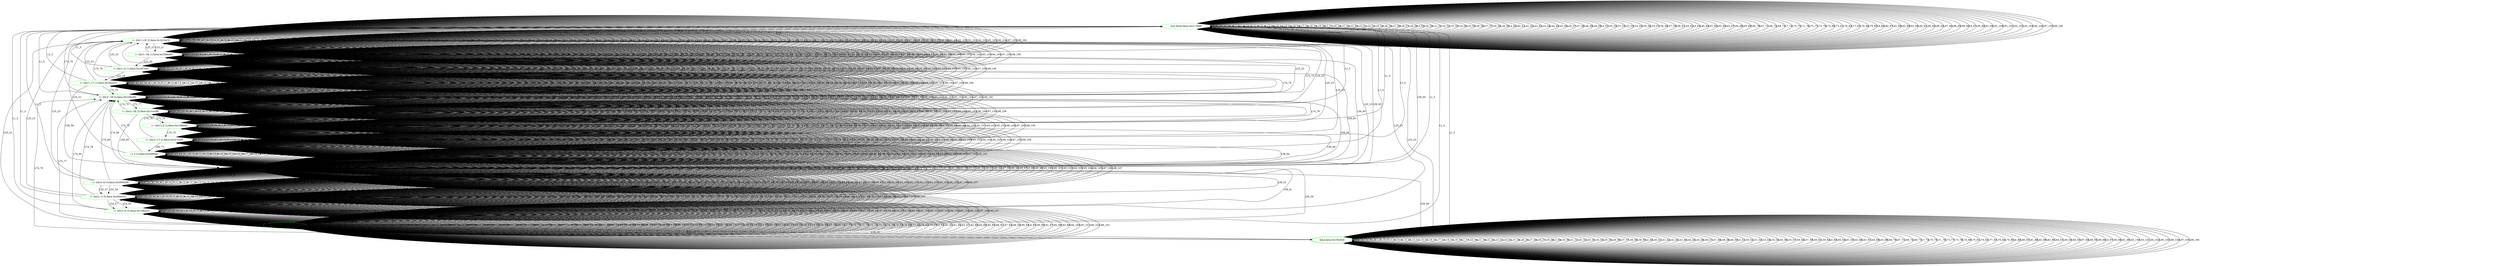 digraph G {
0[label="(not false),false,0x211fb90", color=green,shape=octagon];
1[label="(= |thr1::19| 0),false,0x1b10a70", color=green,shape=octagon];
2[label="(= |thr1::18| 1),false,0x2596dd0", color=green,shape=octagon];
3[label="(= |thr1::2| 1),false,0x24f7e00", color=green,shape=octagon];
4[label="(= |thr1::17| 1),false,0x20f2a10", color=green,shape=octagon];
5[label="(= |thr2::7| 0),false,0x1e09b70", color=green,shape=octagon];
6[label="(= |thr2::6| 0),false,0x2696280", color=green,shape=octagon];
7[label="(= |thr2::1| 0),false,0x26963c0", color=green,shape=octagon];
8[label="(= |thr2::5| 0),false,0x149cb10", color=green,shape=octagon];
9[label="(= y 0),false,0x2083720", color=green,shape=octagon];
10[label="false,false,0x1f5a5b0", color=green,shape=doubleoctagon];
11[label="(= |thr2::19| 0),false,0x229cc80", color=green,shape=octagon];
12[label="(= |thr2::18| 2),false,0x1cce3f0", color=green,shape=octagon];
13[label="(= |thr2::2| 2),false,0x1c98bb0", color=green,shape=octagon];
14[label="(= |thr2::17| 2),false,0x247c2e0", color=green,shape=octagon];
15[label="(= x 2),false,0x209f0e0", color=green,shape=octagon];
0->0 [label="0_0"];
0->0 [label="1_1"];
0->0 [label="2_2"];
0->0 [label="3_3"];
0->0 [label="4_4"];
0->0 [label="L1_5"];
0->0 [label="L1_6"];
0->0 [label="L10_7"];
0->0 [label="L11_8"];
0->0 [label="L12_9"];
0->0 [label="L13_10"];
0->0 [label="L14_11"];
0->0 [label="L15_12"];
0->0 [label="L16_13"];
0->0 [label="L17_14"];
0->0 [label="L18_15"];
0->0 [label="L19_16"];
0->0 [label="L2_17"];
0->0 [label="L20_18"];
0->0 [label="L21_19"];
0->0 [label="L22_20"];
0->0 [label="L23_21"];
0->0 [label="L24_22"];
0->1 [label="L25_23"];
0->0 [label="L25_24"];
0->0 [label="L26_25"];
0->0 [label="L27_26"];
0->0 [label="L28_27"];
0->0 [label="L29_28"];
0->0 [label="L3_29"];
0->0 [label="L30_30"];
0->0 [label="L31_31"];
0->0 [label="L32_32"];
0->0 [label="L33_33"];
0->0 [label="L34_34"];
0->0 [label="L35_35"];
0->0 [label="L36_36"];
0->0 [label="L37_37"];
0->0 [label="L38_38"];
0->0 [label="L39_39"];
0->0 [label="L4_40"];
0->0 [label="L40_41"];
0->0 [label="L41_42"];
0->0 [label="L42_43"];
0->0 [label="L43_44"];
0->0 [label="L44_45"];
0->0 [label="L45_46"];
0->0 [label="L46_47"];
0->0 [label="L47_48"];
0->0 [label="L48_49"];
0->0 [label="L49_50"];
0->0 [label="L5_51"];
0->0 [label="L50_52"];
0->0 [label="L51_53"];
0->0 [label="L52_54"];
0->0 [label="L53_55"];
0->0 [label="L54_56"];
0->0 [label="L55_57"];
0->0 [label="L56_58"];
0->0 [label="L57_59"];
0->5 [label="L58_60"];
0->0 [label="L58_61"];
0->0 [label="L59_62"];
0->0 [label="L6_63"];
0->0 [label="L60_64"];
0->0 [label="L61_65"];
0->0 [label="L62_66"];
0->0 [label="L63_67"];
0->0 [label="L64_68"];
0->0 [label="L65_69"];
0->0 [label="L66_70"];
0->0 [label="L67_71"];
0->0 [label="L68_72"];
0->0 [label="L69_73"];
0->0 [label="L7_74"];
0->0 [label="L70_75"];
0->0 [label="L71_76"];
0->0 [label="L72_77"];
0->0 [label="L73_78"];
0->11 [label="L74_79"];
0->0 [label="L74_80"];
0->0 [label="L75_81"];
0->0 [label="L76_82"];
0->0 [label="L77_83"];
0->0 [label="L78_84"];
0->0 [label="L79_85"];
0->0 [label="L8_86"];
0->0 [label="L80_87"];
0->0 [label="L81_88"];
0->0 [label="L82_89"];
0->0 [label="L83_90"];
0->0 [label="L84_91"];
0->0 [label="L85_92"];
0->0 [label="L86_93"];
0->0 [label="L87_94"];
0->0 [label="L88_95"];
0->0 [label="L89_96"];
0->0 [label="L9_97"];
0->0 [label="L90_98"];
0->0 [label="L91_99"];
0->0 [label="L92_100"];
0->0 [label="L93_101"];
0->0 [label="L94_102"];
0->0 [label="L95_103"];
0->0 [label="L96_104"];
0->0 [label="L97_105"];
0->0 [label="L98_106"];
1->1 [label="0_0"];
1->1 [label="1_1"];
1->1 [label="2_2"];
1->1 [label="3_3"];
1->1 [label="4_4"];
1->0 [label="L1_5"];
1->1 [label="L1_6"];
1->1 [label="L10_7"];
1->1 [label="L11_8"];
1->1 [label="L12_9"];
1->1 [label="L13_10"];
1->1 [label="L14_11"];
1->1 [label="L15_12"];
1->1 [label="L16_13"];
1->1 [label="L17_14"];
1->1 [label="L18_15"];
1->1 [label="L19_16"];
1->1 [label="L2_17"];
1->1 [label="L20_18"];
1->1 [label="L21_19"];
1->1 [label="L22_20"];
1->2 [label="L23_21"];
1->1 [label="L24_22"];
1->1 [label="L25_23"];
1->1 [label="L25_24"];
1->1 [label="L26_25"];
1->1 [label="L27_26"];
1->1 [label="L28_27"];
1->1 [label="L29_28"];
1->1 [label="L3_29"];
1->1 [label="L30_30"];
1->1 [label="L31_31"];
1->1 [label="L32_32"];
1->1 [label="L33_33"];
1->1 [label="L34_34"];
1->1 [label="L35_35"];
1->1 [label="L36_36"];
1->1 [label="L37_37"];
1->1 [label="L38_38"];
1->1 [label="L39_39"];
1->1 [label="L4_40"];
1->1 [label="L40_41"];
1->1 [label="L41_42"];
1->1 [label="L42_43"];
1->1 [label="L43_44"];
1->1 [label="L44_45"];
1->1 [label="L45_46"];
1->1 [label="L46_47"];
1->1 [label="L47_48"];
1->1 [label="L48_49"];
1->1 [label="L49_50"];
1->1 [label="L5_51"];
1->1 [label="L50_52"];
1->1 [label="L51_53"];
1->1 [label="L52_54"];
1->1 [label="L53_55"];
1->1 [label="L54_56"];
1->1 [label="L55_57"];
1->1 [label="L56_58"];
1->1 [label="L57_59"];
1->5 [label="L58_60"];
1->1 [label="L58_61"];
1->1 [label="L59_62"];
1->1 [label="L6_63"];
1->1 [label="L60_64"];
1->1 [label="L61_65"];
1->1 [label="L62_66"];
1->1 [label="L63_67"];
1->1 [label="L64_68"];
1->1 [label="L65_69"];
1->1 [label="L66_70"];
1->1 [label="L67_71"];
1->1 [label="L68_72"];
1->1 [label="L69_73"];
1->1 [label="L7_74"];
1->1 [label="L70_75"];
1->1 [label="L71_76"];
1->1 [label="L72_77"];
1->1 [label="L73_78"];
1->11 [label="L74_79"];
1->1 [label="L74_80"];
1->1 [label="L75_81"];
1->1 [label="L76_82"];
1->1 [label="L77_83"];
1->1 [label="L78_84"];
1->1 [label="L79_85"];
1->1 [label="L8_86"];
1->1 [label="L80_87"];
1->1 [label="L81_88"];
1->1 [label="L82_89"];
1->1 [label="L83_90"];
1->1 [label="L84_91"];
1->1 [label="L85_92"];
1->1 [label="L86_93"];
1->1 [label="L87_94"];
1->1 [label="L88_95"];
1->1 [label="L89_96"];
1->1 [label="L9_97"];
1->1 [label="L90_98"];
1->1 [label="L91_99"];
1->1 [label="L92_100"];
1->1 [label="L93_101"];
1->1 [label="L94_102"];
1->1 [label="L95_103"];
1->1 [label="L96_104"];
1->1 [label="L97_105"];
1->1 [label="L98_106"];
2->2 [label="0_0"];
2->2 [label="1_1"];
2->2 [label="2_2"];
2->2 [label="3_3"];
2->2 [label="4_4"];
2->0 [label="L1_5"];
2->2 [label="L1_6"];
2->2 [label="L10_7"];
2->2 [label="L11_8"];
2->2 [label="L12_9"];
2->2 [label="L13_10"];
2->2 [label="L14_11"];
2->2 [label="L15_12"];
2->2 [label="L16_13"];
2->2 [label="L17_14"];
2->2 [label="L18_15"];
2->2 [label="L19_16"];
2->2 [label="L2_17"];
2->2 [label="L20_18"];
2->2 [label="L21_19"];
2->3 [label="L22_20"];
2->2 [label="L23_21"];
2->2 [label="L24_22"];
2->1 [label="L25_23"];
2->2 [label="L25_24"];
2->2 [label="L26_25"];
2->2 [label="L27_26"];
2->2 [label="L28_27"];
2->2 [label="L29_28"];
2->2 [label="L3_29"];
2->2 [label="L30_30"];
2->2 [label="L31_31"];
2->2 [label="L32_32"];
2->2 [label="L33_33"];
2->2 [label="L34_34"];
2->2 [label="L35_35"];
2->2 [label="L36_36"];
2->2 [label="L37_37"];
2->2 [label="L38_38"];
2->2 [label="L39_39"];
2->2 [label="L4_40"];
2->2 [label="L40_41"];
2->2 [label="L41_42"];
2->2 [label="L42_43"];
2->2 [label="L43_44"];
2->2 [label="L44_45"];
2->2 [label="L45_46"];
2->2 [label="L46_47"];
2->2 [label="L47_48"];
2->2 [label="L48_49"];
2->2 [label="L49_50"];
2->2 [label="L5_51"];
2->2 [label="L50_52"];
2->2 [label="L51_53"];
2->2 [label="L52_54"];
2->2 [label="L53_55"];
2->2 [label="L54_56"];
2->2 [label="L55_57"];
2->2 [label="L56_58"];
2->2 [label="L57_59"];
2->5 [label="L58_60"];
2->2 [label="L58_61"];
2->2 [label="L59_62"];
2->2 [label="L6_63"];
2->2 [label="L60_64"];
2->2 [label="L61_65"];
2->2 [label="L62_66"];
2->2 [label="L63_67"];
2->2 [label="L64_68"];
2->2 [label="L65_69"];
2->2 [label="L66_70"];
2->2 [label="L67_71"];
2->2 [label="L68_72"];
2->2 [label="L69_73"];
2->2 [label="L7_74"];
2->2 [label="L70_75"];
2->2 [label="L71_76"];
2->2 [label="L72_77"];
2->2 [label="L73_78"];
2->11 [label="L74_79"];
2->2 [label="L74_80"];
2->2 [label="L75_81"];
2->2 [label="L76_82"];
2->2 [label="L77_83"];
2->2 [label="L78_84"];
2->2 [label="L79_85"];
2->2 [label="L8_86"];
2->2 [label="L80_87"];
2->2 [label="L81_88"];
2->2 [label="L82_89"];
2->2 [label="L83_90"];
2->2 [label="L84_91"];
2->2 [label="L85_92"];
2->2 [label="L86_93"];
2->2 [label="L87_94"];
2->2 [label="L88_95"];
2->2 [label="L89_96"];
2->2 [label="L9_97"];
2->2 [label="L90_98"];
2->2 [label="L91_99"];
2->2 [label="L92_100"];
2->2 [label="L93_101"];
2->2 [label="L94_102"];
2->2 [label="L95_103"];
2->2 [label="L96_104"];
2->2 [label="L97_105"];
2->2 [label="L98_106"];
3->3 [label="0_0"];
3->3 [label="1_1"];
3->3 [label="2_2"];
3->3 [label="3_3"];
3->3 [label="4_4"];
3->0 [label="L1_5"];
3->3 [label="L1_6"];
3->3 [label="L10_7"];
3->3 [label="L11_8"];
3->3 [label="L12_9"];
3->3 [label="L13_10"];
3->3 [label="L14_11"];
3->3 [label="L15_12"];
3->3 [label="L16_13"];
3->3 [label="L17_14"];
3->3 [label="L18_15"];
3->3 [label="L19_16"];
3->3 [label="L2_17"];
3->3 [label="L20_18"];
3->4 [label="L21_19"];
3->3 [label="L22_20"];
3->3 [label="L23_21"];
3->3 [label="L24_22"];
3->1 [label="L25_23"];
3->3 [label="L25_24"];
3->3 [label="L26_25"];
3->3 [label="L27_26"];
3->3 [label="L28_27"];
3->3 [label="L29_28"];
3->3 [label="L3_29"];
3->3 [label="L30_30"];
3->3 [label="L31_31"];
3->3 [label="L32_32"];
3->3 [label="L33_33"];
3->3 [label="L34_34"];
3->3 [label="L35_35"];
3->3 [label="L36_36"];
3->3 [label="L37_37"];
3->3 [label="L38_38"];
3->3 [label="L39_39"];
3->3 [label="L4_40"];
3->3 [label="L40_41"];
3->3 [label="L41_42"];
3->3 [label="L42_43"];
3->3 [label="L43_44"];
3->3 [label="L44_45"];
3->3 [label="L45_46"];
3->3 [label="L46_47"];
3->3 [label="L47_48"];
3->3 [label="L48_49"];
3->3 [label="L49_50"];
3->3 [label="L5_51"];
3->3 [label="L50_52"];
3->3 [label="L51_53"];
3->3 [label="L52_54"];
3->3 [label="L53_55"];
3->3 [label="L54_56"];
3->3 [label="L55_57"];
3->3 [label="L56_58"];
3->3 [label="L57_59"];
3->5 [label="L58_60"];
3->3 [label="L58_61"];
3->3 [label="L59_62"];
3->3 [label="L6_63"];
3->3 [label="L60_64"];
3->3 [label="L61_65"];
3->3 [label="L62_66"];
3->3 [label="L63_67"];
3->3 [label="L64_68"];
3->3 [label="L65_69"];
3->3 [label="L66_70"];
3->3 [label="L67_71"];
3->3 [label="L68_72"];
3->3 [label="L69_73"];
3->3 [label="L7_74"];
3->3 [label="L70_75"];
3->3 [label="L71_76"];
3->3 [label="L72_77"];
3->3 [label="L73_78"];
3->11 [label="L74_79"];
3->3 [label="L74_80"];
3->3 [label="L75_81"];
3->3 [label="L76_82"];
3->3 [label="L77_83"];
3->3 [label="L78_84"];
3->3 [label="L79_85"];
3->3 [label="L8_86"];
3->3 [label="L80_87"];
3->3 [label="L81_88"];
3->3 [label="L82_89"];
3->3 [label="L83_90"];
3->3 [label="L84_91"];
3->3 [label="L85_92"];
3->3 [label="L86_93"];
3->3 [label="L87_94"];
3->3 [label="L88_95"];
3->3 [label="L89_96"];
3->3 [label="L9_97"];
3->3 [label="L90_98"];
3->3 [label="L91_99"];
3->3 [label="L92_100"];
3->3 [label="L93_101"];
3->3 [label="L94_102"];
3->3 [label="L95_103"];
3->3 [label="L96_104"];
3->3 [label="L97_105"];
3->3 [label="L98_106"];
4->4 [label="0_0"];
4->4 [label="1_1"];
4->4 [label="2_2"];
4->4 [label="3_3"];
4->4 [label="4_4"];
4->0 [label="L1_5"];
4->4 [label="L1_6"];
4->4 [label="L10_7"];
4->4 [label="L11_8"];
4->4 [label="L12_9"];
4->4 [label="L13_10"];
4->4 [label="L14_11"];
4->4 [label="L15_12"];
4->4 [label="L16_13"];
4->4 [label="L17_14"];
4->4 [label="L18_15"];
4->4 [label="L19_16"];
4->4 [label="L2_17"];
4->4 [label="L21_18"];
4->4 [label="L22_19"];
4->4 [label="L23_20"];
4->4 [label="L24_21"];
4->1 [label="L25_22"];
4->4 [label="L25_23"];
4->4 [label="L26_24"];
4->4 [label="L27_25"];
4->4 [label="L28_26"];
4->4 [label="L29_27"];
4->4 [label="L3_28"];
4->4 [label="L30_29"];
4->4 [label="L31_30"];
4->4 [label="L32_31"];
4->4 [label="L33_32"];
4->4 [label="L34_33"];
4->4 [label="L35_34"];
4->4 [label="L36_35"];
4->4 [label="L37_36"];
4->4 [label="L38_37"];
4->4 [label="L39_38"];
4->4 [label="L4_39"];
4->4 [label="L40_40"];
4->4 [label="L41_41"];
4->4 [label="L42_42"];
4->4 [label="L43_43"];
4->4 [label="L44_44"];
4->4 [label="L45_45"];
4->4 [label="L46_46"];
4->4 [label="L47_47"];
4->4 [label="L48_48"];
4->4 [label="L49_49"];
4->4 [label="L5_50"];
4->4 [label="L50_51"];
4->4 [label="L51_52"];
4->4 [label="L52_53"];
4->4 [label="L53_54"];
4->4 [label="L54_55"];
4->4 [label="L55_56"];
4->4 [label="L56_57"];
4->4 [label="L57_58"];
4->5 [label="L58_59"];
4->4 [label="L58_60"];
4->4 [label="L59_61"];
4->4 [label="L6_62"];
4->4 [label="L60_63"];
4->4 [label="L61_64"];
4->4 [label="L62_65"];
4->4 [label="L63_66"];
4->4 [label="L64_67"];
4->4 [label="L65_68"];
4->4 [label="L66_69"];
4->4 [label="L67_70"];
4->4 [label="L68_71"];
4->4 [label="L69_72"];
4->4 [label="L7_73"];
4->4 [label="L70_74"];
4->4 [label="L71_75"];
4->4 [label="L72_76"];
4->4 [label="L73_77"];
4->11 [label="L74_78"];
4->4 [label="L74_79"];
4->4 [label="L74_80"];
4->4 [label="L75_81"];
4->4 [label="L76_82"];
4->4 [label="L77_83"];
4->4 [label="L78_84"];
4->4 [label="L79_85"];
4->4 [label="L8_86"];
4->4 [label="L80_87"];
4->4 [label="L81_88"];
4->4 [label="L82_89"];
4->4 [label="L83_90"];
4->4 [label="L84_91"];
4->4 [label="L85_92"];
4->4 [label="L86_93"];
4->4 [label="L87_94"];
4->4 [label="L88_95"];
4->4 [label="L89_96"];
4->4 [label="L9_97"];
4->4 [label="L90_98"];
4->4 [label="L91_99"];
4->4 [label="L92_100"];
4->4 [label="L93_101"];
4->4 [label="L94_102"];
4->4 [label="L95_103"];
4->4 [label="L96_104"];
4->4 [label="L97_105"];
4->4 [label="L98_106"];
5->5 [label="0_0"];
5->5 [label="1_1"];
5->5 [label="2_2"];
5->5 [label="3_3"];
5->5 [label="4_4"];
5->0 [label="L1_5"];
5->5 [label="L1_6"];
5->5 [label="L10_7"];
5->5 [label="L11_8"];
5->5 [label="L12_9"];
5->5 [label="L13_10"];
5->5 [label="L14_11"];
5->5 [label="L15_12"];
5->5 [label="L16_13"];
5->5 [label="L17_14"];
5->5 [label="L18_15"];
5->5 [label="L19_16"];
5->5 [label="L2_17"];
5->5 [label="L20_18"];
5->5 [label="L21_19"];
5->5 [label="L22_20"];
5->5 [label="L23_21"];
5->5 [label="L24_22"];
5->1 [label="L25_23"];
5->5 [label="L25_24"];
5->5 [label="L26_25"];
5->5 [label="L27_26"];
5->5 [label="L28_27"];
5->5 [label="L29_28"];
5->5 [label="L3_29"];
5->5 [label="L30_30"];
5->5 [label="L31_31"];
5->5 [label="L32_32"];
5->5 [label="L33_33"];
5->5 [label="L34_34"];
5->5 [label="L35_35"];
5->5 [label="L36_36"];
5->5 [label="L37_37"];
5->5 [label="L38_38"];
5->5 [label="L39_39"];
5->5 [label="L4_40"];
5->5 [label="L40_41"];
5->5 [label="L41_42"];
5->5 [label="L42_43"];
5->5 [label="L43_44"];
5->5 [label="L44_45"];
5->5 [label="L45_46"];
5->5 [label="L46_47"];
5->5 [label="L47_48"];
5->5 [label="L48_49"];
5->5 [label="L49_50"];
5->5 [label="L5_51"];
5->5 [label="L50_52"];
5->5 [label="L51_53"];
5->5 [label="L52_54"];
5->5 [label="L53_55"];
5->5 [label="L54_56"];
5->5 [label="L55_57"];
5->6 [label="L56_58"];
5->6 [label="L56_59"];
5->5 [label="L57_60"];
5->5 [label="L58_61"];
5->5 [label="L58_62"];
5->5 [label="L59_63"];
5->5 [label="L6_64"];
5->5 [label="L60_65"];
5->5 [label="L61_66"];
5->5 [label="L62_67"];
5->5 [label="L63_68"];
5->5 [label="L64_69"];
5->5 [label="L65_70"];
5->5 [label="L66_71"];
5->5 [label="L67_72"];
5->5 [label="L68_73"];
5->5 [label="L69_74"];
5->5 [label="L7_75"];
5->5 [label="L70_76"];
5->5 [label="L71_77"];
5->5 [label="L72_78"];
5->5 [label="L73_79"];
5->11 [label="L74_80"];
5->5 [label="L74_81"];
5->5 [label="L75_82"];
5->5 [label="L76_83"];
5->5 [label="L77_84"];
5->5 [label="L78_85"];
5->5 [label="L79_86"];
5->5 [label="L8_87"];
5->5 [label="L80_88"];
5->5 [label="L81_89"];
5->5 [label="L82_90"];
5->5 [label="L83_91"];
5->5 [label="L84_92"];
5->5 [label="L85_93"];
5->5 [label="L86_94"];
5->5 [label="L87_95"];
5->5 [label="L88_96"];
5->5 [label="L89_97"];
5->5 [label="L9_98"];
5->5 [label="L90_99"];
5->5 [label="L91_100"];
5->5 [label="L92_101"];
5->5 [label="L93_102"];
5->5 [label="L94_103"];
5->5 [label="L95_104"];
5->5 [label="L96_105"];
5->5 [label="L97_106"];
5->5 [label="L98_107"];
6->6 [label="0_0"];
6->6 [label="1_1"];
6->6 [label="2_2"];
6->6 [label="3_3"];
6->6 [label="4_4"];
6->0 [label="L1_5"];
6->6 [label="L1_6"];
6->6 [label="L10_7"];
6->6 [label="L11_8"];
6->6 [label="L12_9"];
6->6 [label="L13_10"];
6->6 [label="L14_11"];
6->6 [label="L15_12"];
6->6 [label="L16_13"];
6->6 [label="L17_14"];
6->6 [label="L18_15"];
6->6 [label="L19_16"];
6->6 [label="L2_17"];
6->6 [label="L20_18"];
6->6 [label="L21_19"];
6->6 [label="L22_20"];
6->6 [label="L23_21"];
6->6 [label="L24_22"];
6->1 [label="L25_23"];
6->6 [label="L25_24"];
6->6 [label="L26_25"];
6->6 [label="L27_26"];
6->6 [label="L28_27"];
6->6 [label="L29_28"];
6->6 [label="L3_29"];
6->6 [label="L30_30"];
6->6 [label="L31_31"];
6->6 [label="L32_32"];
6->6 [label="L33_33"];
6->6 [label="L34_34"];
6->6 [label="L35_35"];
6->6 [label="L36_36"];
6->6 [label="L37_37"];
6->6 [label="L38_38"];
6->6 [label="L39_39"];
6->6 [label="L4_40"];
6->6 [label="L40_41"];
6->6 [label="L41_42"];
6->6 [label="L42_43"];
6->6 [label="L43_44"];
6->6 [label="L44_45"];
6->6 [label="L45_46"];
6->6 [label="L46_47"];
6->6 [label="L47_48"];
6->6 [label="L48_49"];
6->6 [label="L49_50"];
6->6 [label="L5_51"];
6->6 [label="L50_52"];
6->6 [label="L51_53"];
6->6 [label="L52_54"];
6->6 [label="L53_55"];
6->6 [label="L54_56"];
6->7 [label="L55_57"];
6->7 [label="L55_58"];
6->6 [label="L56_59"];
6->6 [label="L57_60"];
6->5 [label="L58_61"];
6->6 [label="L58_62"];
6->6 [label="L59_63"];
6->6 [label="L6_64"];
6->6 [label="L60_65"];
6->6 [label="L61_66"];
6->6 [label="L62_67"];
6->6 [label="L63_68"];
6->6 [label="L64_69"];
6->6 [label="L65_70"];
6->6 [label="L66_71"];
6->6 [label="L67_72"];
6->6 [label="L68_73"];
6->6 [label="L69_74"];
6->6 [label="L7_75"];
6->6 [label="L70_76"];
6->6 [label="L71_77"];
6->6 [label="L72_78"];
6->6 [label="L73_79"];
6->11 [label="L74_80"];
6->6 [label="L74_81"];
6->6 [label="L75_82"];
6->6 [label="L76_83"];
6->6 [label="L77_84"];
6->6 [label="L78_85"];
6->6 [label="L79_86"];
6->6 [label="L8_87"];
6->6 [label="L80_88"];
6->6 [label="L81_89"];
6->6 [label="L82_90"];
6->6 [label="L83_91"];
6->6 [label="L84_92"];
6->6 [label="L85_93"];
6->6 [label="L86_94"];
6->6 [label="L87_95"];
6->6 [label="L88_96"];
6->6 [label="L89_97"];
6->6 [label="L9_98"];
6->6 [label="L90_99"];
6->6 [label="L91_100"];
6->6 [label="L92_101"];
6->6 [label="L93_102"];
6->6 [label="L94_103"];
6->6 [label="L95_104"];
6->6 [label="L96_105"];
6->6 [label="L97_106"];
6->6 [label="L98_107"];
7->7 [label="0_0"];
7->7 [label="1_1"];
7->7 [label="2_2"];
7->7 [label="3_3"];
7->7 [label="4_4"];
7->0 [label="L1_5"];
7->7 [label="L1_6"];
7->7 [label="L10_7"];
7->7 [label="L11_8"];
7->7 [label="L12_9"];
7->7 [label="L13_10"];
7->7 [label="L14_11"];
7->7 [label="L15_12"];
7->7 [label="L16_13"];
7->7 [label="L17_14"];
7->7 [label="L18_15"];
7->7 [label="L19_16"];
7->7 [label="L2_17"];
7->7 [label="L20_18"];
7->7 [label="L21_19"];
7->7 [label="L22_20"];
7->7 [label="L23_21"];
7->7 [label="L24_22"];
7->1 [label="L25_23"];
7->7 [label="L25_24"];
7->7 [label="L26_25"];
7->7 [label="L27_26"];
7->7 [label="L28_27"];
7->7 [label="L29_28"];
7->7 [label="L3_29"];
7->7 [label="L30_30"];
7->7 [label="L31_31"];
7->7 [label="L32_32"];
7->7 [label="L33_33"];
7->7 [label="L34_34"];
7->7 [label="L35_35"];
7->7 [label="L36_36"];
7->7 [label="L37_37"];
7->7 [label="L38_38"];
7->7 [label="L39_39"];
7->7 [label="L4_40"];
7->7 [label="L40_41"];
7->7 [label="L41_42"];
7->7 [label="L42_43"];
7->7 [label="L43_44"];
7->7 [label="L44_45"];
7->7 [label="L45_46"];
7->7 [label="L46_47"];
7->7 [label="L47_48"];
7->7 [label="L48_49"];
7->7 [label="L49_50"];
7->7 [label="L5_51"];
7->7 [label="L50_52"];
7->7 [label="L51_53"];
7->7 [label="L52_54"];
7->7 [label="L53_55"];
7->8 [label="L54_56"];
7->8 [label="L54_57"];
7->7 [label="L55_58"];
7->7 [label="L56_59"];
7->7 [label="L57_60"];
7->5 [label="L58_61"];
7->7 [label="L58_62"];
7->7 [label="L59_63"];
7->7 [label="L6_64"];
7->7 [label="L60_65"];
7->7 [label="L62_66"];
7->7 [label="L63_67"];
7->7 [label="L64_68"];
7->7 [label="L65_69"];
7->7 [label="L66_70"];
7->7 [label="L68_71"];
7->7 [label="L69_72"];
7->7 [label="L7_73"];
7->7 [label="L70_74"];
7->7 [label="L71_75"];
7->7 [label="L72_76"];
7->7 [label="L73_77"];
7->11 [label="L74_78"];
7->7 [label="L74_79"];
7->7 [label="L75_80"];
7->7 [label="L76_81"];
7->7 [label="L77_82"];
7->7 [label="L78_83"];
7->7 [label="L79_84"];
7->7 [label="L8_85"];
7->7 [label="L80_86"];
7->7 [label="L81_87"];
7->7 [label="L82_88"];
7->7 [label="L83_89"];
7->7 [label="L85_90"];
7->7 [label="L86_91"];
7->7 [label="L87_92"];
7->7 [label="L88_93"];
7->7 [label="L89_94"];
7->7 [label="L9_95"];
7->7 [label="L91_96"];
7->7 [label="L92_97"];
7->7 [label="L93_98"];
7->7 [label="L94_99"];
7->7 [label="L95_100"];
7->7 [label="L97_101"];
7->7 [label="L98_102"];
8->8 [label="0_0"];
8->8 [label="1_1"];
8->8 [label="2_2"];
8->8 [label="3_3"];
8->8 [label="4_4"];
8->0 [label="L1_5"];
8->8 [label="L1_6"];
8->8 [label="L10_7"];
8->8 [label="L11_8"];
8->8 [label="L12_9"];
8->8 [label="L13_10"];
8->8 [label="L14_11"];
8->8 [label="L15_12"];
8->8 [label="L16_13"];
8->8 [label="L17_14"];
8->8 [label="L18_15"];
8->8 [label="L19_16"];
8->8 [label="L2_17"];
8->8 [label="L20_18"];
8->8 [label="L21_19"];
8->8 [label="L22_20"];
8->8 [label="L23_21"];
8->8 [label="L24_22"];
8->1 [label="L25_23"];
8->8 [label="L25_24"];
8->8 [label="L26_25"];
8->8 [label="L27_26"];
8->8 [label="L28_27"];
8->8 [label="L29_28"];
8->8 [label="L3_29"];
8->8 [label="L30_30"];
8->8 [label="L31_31"];
8->8 [label="L32_32"];
8->8 [label="L33_33"];
8->8 [label="L34_34"];
8->8 [label="L35_35"];
8->8 [label="L36_36"];
8->8 [label="L37_37"];
8->8 [label="L38_38"];
8->8 [label="L39_39"];
8->8 [label="L4_40"];
8->8 [label="L40_41"];
8->8 [label="L41_42"];
8->8 [label="L42_43"];
8->8 [label="L43_44"];
8->8 [label="L44_45"];
8->8 [label="L45_46"];
8->8 [label="L46_47"];
8->8 [label="L47_48"];
8->8 [label="L48_49"];
8->8 [label="L49_50"];
8->8 [label="L5_51"];
8->8 [label="L50_52"];
8->8 [label="L51_53"];
8->8 [label="L52_54"];
8->9 [label="L53_55"];
8->9 [label="L53_56"];
8->8 [label="L54_57"];
8->8 [label="L55_58"];
8->8 [label="L56_59"];
8->8 [label="L57_60"];
8->5 [label="L58_61"];
8->8 [label="L58_62"];
8->8 [label="L59_63"];
8->8 [label="L6_64"];
8->8 [label="L60_65"];
8->8 [label="L61_66"];
8->8 [label="L62_67"];
8->8 [label="L63_68"];
8->8 [label="L64_69"];
8->8 [label="L65_70"];
8->8 [label="L66_71"];
8->8 [label="L67_72"];
8->8 [label="L68_73"];
8->8 [label="L69_74"];
8->8 [label="L7_75"];
8->8 [label="L70_76"];
8->8 [label="L71_77"];
8->8 [label="L72_78"];
8->8 [label="L73_79"];
8->11 [label="L74_80"];
8->8 [label="L74_81"];
8->8 [label="L75_82"];
8->8 [label="L76_83"];
8->8 [label="L77_84"];
8->8 [label="L78_85"];
8->8 [label="L79_86"];
8->8 [label="L8_87"];
8->8 [label="L80_88"];
8->8 [label="L81_89"];
8->8 [label="L82_90"];
8->8 [label="L83_91"];
8->8 [label="L84_92"];
8->8 [label="L85_93"];
8->8 [label="L86_94"];
8->8 [label="L87_95"];
8->8 [label="L88_96"];
8->8 [label="L89_97"];
8->8 [label="L9_98"];
8->8 [label="L90_99"];
8->8 [label="L91_100"];
8->8 [label="L92_101"];
8->8 [label="L93_102"];
8->8 [label="L94_103"];
8->8 [label="L95_104"];
8->8 [label="L96_105"];
8->8 [label="L97_106"];
8->8 [label="L98_107"];
9->9 [label="0_0"];
9->9 [label="1_1"];
9->9 [label="3_2"];
9->9 [label="4_3"];
9->0 [label="L1_4"];
9->9 [label="L1_5"];
9->9 [label="L10_6"];
9->9 [label="L11_7"];
9->9 [label="L12_8"];
9->9 [label="L13_9"];
9->9 [label="L14_10"];
9->9 [label="L15_11"];
9->9 [label="L16_12"];
9->9 [label="L17_13"];
9->9 [label="L18_14"];
9->10 [label="L19_15"];
9->10 [label="L19_16"];
9->9 [label="L2_17"];
9->9 [label="L20_18"];
9->9 [label="L21_19"];
9->9 [label="L22_20"];
9->9 [label="L23_21"];
9->9 [label="L24_22"];
9->1 [label="L25_23"];
9->9 [label="L25_24"];
9->9 [label="L26_25"];
9->9 [label="L27_26"];
9->9 [label="L28_27"];
9->9 [label="L29_28"];
9->9 [label="L3_29"];
9->9 [label="L30_30"];
9->9 [label="L31_31"];
9->9 [label="L32_32"];
9->9 [label="L33_33"];
9->9 [label="L34_34"];
9->9 [label="L35_35"];
9->9 [label="L36_36"];
9->9 [label="L37_37"];
9->9 [label="L38_38"];
9->9 [label="L39_39"];
9->9 [label="L4_40"];
9->9 [label="L40_41"];
9->9 [label="L41_42"];
9->9 [label="L42_43"];
9->9 [label="L43_44"];
9->9 [label="L44_45"];
9->9 [label="L45_46"];
9->9 [label="L46_47"];
9->9 [label="L47_48"];
9->9 [label="L49_49"];
9->9 [label="L5_50"];
9->9 [label="L50_51"];
9->9 [label="L51_52"];
9->9 [label="L52_53"];
9->9 [label="L53_54"];
9->9 [label="L54_55"];
9->9 [label="L55_56"];
9->9 [label="L56_57"];
9->9 [label="L57_58"];
9->5 [label="L58_59"];
9->9 [label="L58_60"];
9->9 [label="L59_61"];
9->9 [label="L6_62"];
9->9 [label="L60_63"];
9->9 [label="L61_64"];
9->9 [label="L62_65"];
9->9 [label="L63_66"];
9->9 [label="L64_67"];
9->9 [label="L65_68"];
9->9 [label="L66_69"];
9->9 [label="L67_70"];
9->9 [label="L69_71"];
9->9 [label="L7_72"];
9->9 [label="L70_73"];
9->9 [label="L71_74"];
9->9 [label="L72_75"];
9->9 [label="L73_76"];
9->11 [label="L74_77"];
9->9 [label="L74_78"];
9->9 [label="L75_79"];
9->9 [label="L76_80"];
9->9 [label="L77_81"];
9->9 [label="L78_82"];
9->9 [label="L79_83"];
9->9 [label="L8_84"];
9->9 [label="L80_85"];
9->9 [label="L81_86"];
9->9 [label="L82_87"];
9->9 [label="L83_88"];
9->9 [label="L84_89"];
9->9 [label="L85_90"];
9->9 [label="L86_91"];
9->9 [label="L87_92"];
9->9 [label="L88_93"];
9->9 [label="L89_94"];
9->9 [label="L9_95"];
9->9 [label="L90_96"];
9->9 [label="L91_97"];
9->9 [label="L92_98"];
9->9 [label="L93_99"];
9->9 [label="L94_100"];
9->9 [label="L95_101"];
9->9 [label="L96_102"];
9->9 [label="L98_103"];
10->10 [label="0_0"];
10->10 [label="1_1"];
10->10 [label="2_2"];
10->10 [label="3_3"];
10->10 [label="4_4"];
10->0 [label="L1_5"];
10->10 [label="L1_6"];
10->10 [label="L10_7"];
10->10 [label="L11_8"];
10->10 [label="L12_9"];
10->10 [label="L13_10"];
10->10 [label="L14_11"];
10->10 [label="L15_12"];
10->10 [label="L16_13"];
10->10 [label="L17_14"];
10->10 [label="L18_15"];
10->10 [label="L19_16"];
10->10 [label="L2_17"];
10->10 [label="L20_18"];
10->10 [label="L21_19"];
10->10 [label="L22_20"];
10->10 [label="L23_21"];
10->10 [label="L24_22"];
10->1 [label="L25_23"];
10->10 [label="L25_24"];
10->10 [label="L26_25"];
10->10 [label="L27_26"];
10->10 [label="L28_27"];
10->10 [label="L29_28"];
10->10 [label="L3_29"];
10->10 [label="L30_30"];
10->10 [label="L31_31"];
10->10 [label="L32_32"];
10->10 [label="L33_33"];
10->10 [label="L34_34"];
10->10 [label="L35_35"];
10->10 [label="L36_36"];
10->10 [label="L37_37"];
10->10 [label="L38_38"];
10->10 [label="L39_39"];
10->10 [label="L4_40"];
10->10 [label="L40_41"];
10->10 [label="L41_42"];
10->10 [label="L42_43"];
10->10 [label="L43_44"];
10->10 [label="L44_45"];
10->10 [label="L45_46"];
10->10 [label="L46_47"];
10->10 [label="L47_48"];
10->10 [label="L48_49"];
10->10 [label="L49_50"];
10->10 [label="L5_51"];
10->10 [label="L50_52"];
10->10 [label="L51_53"];
10->10 [label="L52_54"];
10->10 [label="L53_55"];
10->10 [label="L54_56"];
10->10 [label="L55_57"];
10->10 [label="L56_58"];
10->10 [label="L57_59"];
10->5 [label="L58_60"];
10->10 [label="L58_61"];
10->10 [label="L59_62"];
10->10 [label="L6_63"];
10->10 [label="L60_64"];
10->10 [label="L61_65"];
10->10 [label="L62_66"];
10->10 [label="L63_67"];
10->10 [label="L64_68"];
10->10 [label="L65_69"];
10->10 [label="L66_70"];
10->10 [label="L67_71"];
10->10 [label="L68_72"];
10->10 [label="L69_73"];
10->10 [label="L7_74"];
10->10 [label="L70_75"];
10->10 [label="L71_76"];
10->10 [label="L72_77"];
10->10 [label="L73_78"];
10->11 [label="L74_79"];
10->10 [label="L74_80"];
10->10 [label="L75_81"];
10->10 [label="L76_82"];
10->10 [label="L77_83"];
10->10 [label="L78_84"];
10->10 [label="L79_85"];
10->10 [label="L8_86"];
10->10 [label="L80_87"];
10->10 [label="L81_88"];
10->10 [label="L82_89"];
10->10 [label="L83_90"];
10->10 [label="L84_91"];
10->10 [label="L85_92"];
10->10 [label="L86_93"];
10->10 [label="L87_94"];
10->10 [label="L88_95"];
10->10 [label="L89_96"];
10->10 [label="L9_97"];
10->10 [label="L90_98"];
10->10 [label="L91_99"];
10->10 [label="L92_100"];
10->10 [label="L93_101"];
10->10 [label="L94_102"];
10->10 [label="L95_103"];
10->10 [label="L96_104"];
10->10 [label="L97_105"];
10->10 [label="L98_106"];
11->11 [label="0_0"];
11->11 [label="1_1"];
11->11 [label="2_2"];
11->11 [label="3_3"];
11->11 [label="4_4"];
11->0 [label="L1_5"];
11->11 [label="L1_6"];
11->11 [label="L10_7"];
11->11 [label="L11_8"];
11->11 [label="L12_9"];
11->11 [label="L13_10"];
11->11 [label="L14_11"];
11->11 [label="L15_12"];
11->11 [label="L16_13"];
11->11 [label="L17_14"];
11->11 [label="L18_15"];
11->11 [label="L19_16"];
11->11 [label="L2_17"];
11->11 [label="L20_18"];
11->11 [label="L21_19"];
11->11 [label="L22_20"];
11->11 [label="L23_21"];
11->11 [label="L24_22"];
11->1 [label="L25_23"];
11->11 [label="L25_24"];
11->11 [label="L26_25"];
11->11 [label="L27_26"];
11->11 [label="L28_27"];
11->11 [label="L29_28"];
11->11 [label="L3_29"];
11->11 [label="L30_30"];
11->11 [label="L31_31"];
11->11 [label="L32_32"];
11->11 [label="L33_33"];
11->11 [label="L34_34"];
11->11 [label="L35_35"];
11->11 [label="L36_36"];
11->11 [label="L37_37"];
11->11 [label="L38_38"];
11->11 [label="L39_39"];
11->11 [label="L4_40"];
11->11 [label="L40_41"];
11->11 [label="L41_42"];
11->11 [label="L42_43"];
11->11 [label="L43_44"];
11->11 [label="L44_45"];
11->11 [label="L45_46"];
11->11 [label="L46_47"];
11->11 [label="L47_48"];
11->11 [label="L48_49"];
11->11 [label="L49_50"];
11->11 [label="L5_51"];
11->11 [label="L50_52"];
11->11 [label="L51_53"];
11->11 [label="L52_54"];
11->11 [label="L53_55"];
11->11 [label="L54_56"];
11->11 [label="L55_57"];
11->11 [label="L56_58"];
11->11 [label="L57_59"];
11->5 [label="L58_60"];
11->11 [label="L58_61"];
11->11 [label="L59_62"];
11->11 [label="L6_63"];
11->11 [label="L60_64"];
11->11 [label="L61_65"];
11->11 [label="L62_66"];
11->11 [label="L63_67"];
11->11 [label="L64_68"];
11->11 [label="L65_69"];
11->11 [label="L66_70"];
11->11 [label="L67_71"];
11->11 [label="L68_72"];
11->11 [label="L69_73"];
11->11 [label="L7_74"];
11->11 [label="L70_75"];
11->11 [label="L71_76"];
11->12 [label="L72_77"];
11->11 [label="L73_78"];
11->11 [label="L74_79"];
11->11 [label="L74_80"];
11->11 [label="L75_81"];
11->11 [label="L76_82"];
11->11 [label="L77_83"];
11->11 [label="L78_84"];
11->11 [label="L79_85"];
11->11 [label="L8_86"];
11->11 [label="L80_87"];
11->11 [label="L81_88"];
11->11 [label="L82_89"];
11->11 [label="L83_90"];
11->11 [label="L84_91"];
11->11 [label="L85_92"];
11->11 [label="L86_93"];
11->11 [label="L87_94"];
11->11 [label="L88_95"];
11->11 [label="L89_96"];
11->11 [label="L9_97"];
11->11 [label="L90_98"];
11->11 [label="L91_99"];
11->11 [label="L92_100"];
11->11 [label="L93_101"];
11->11 [label="L94_102"];
11->11 [label="L95_103"];
11->11 [label="L96_104"];
11->11 [label="L97_105"];
11->11 [label="L98_106"];
12->12 [label="0_0"];
12->12 [label="1_1"];
12->12 [label="2_2"];
12->12 [label="3_3"];
12->12 [label="4_4"];
12->0 [label="L1_5"];
12->12 [label="L1_6"];
12->12 [label="L10_7"];
12->12 [label="L11_8"];
12->12 [label="L12_9"];
12->12 [label="L13_10"];
12->12 [label="L14_11"];
12->12 [label="L15_12"];
12->12 [label="L16_13"];
12->12 [label="L17_14"];
12->12 [label="L18_15"];
12->12 [label="L19_16"];
12->12 [label="L2_17"];
12->12 [label="L20_18"];
12->12 [label="L21_19"];
12->12 [label="L22_20"];
12->12 [label="L23_21"];
12->12 [label="L24_22"];
12->1 [label="L25_23"];
12->12 [label="L25_24"];
12->12 [label="L26_25"];
12->12 [label="L27_26"];
12->12 [label="L28_27"];
12->12 [label="L29_28"];
12->12 [label="L3_29"];
12->12 [label="L30_30"];
12->12 [label="L31_31"];
12->12 [label="L32_32"];
12->12 [label="L33_33"];
12->12 [label="L34_34"];
12->12 [label="L35_35"];
12->12 [label="L36_36"];
12->12 [label="L37_37"];
12->12 [label="L38_38"];
12->12 [label="L39_39"];
12->12 [label="L4_40"];
12->12 [label="L40_41"];
12->12 [label="L41_42"];
12->12 [label="L42_43"];
12->12 [label="L43_44"];
12->12 [label="L44_45"];
12->12 [label="L45_46"];
12->12 [label="L46_47"];
12->12 [label="L47_48"];
12->12 [label="L48_49"];
12->12 [label="L49_50"];
12->12 [label="L5_51"];
12->12 [label="L50_52"];
12->12 [label="L51_53"];
12->12 [label="L52_54"];
12->12 [label="L53_55"];
12->12 [label="L54_56"];
12->12 [label="L55_57"];
12->12 [label="L56_58"];
12->12 [label="L57_59"];
12->5 [label="L58_60"];
12->12 [label="L58_61"];
12->12 [label="L59_62"];
12->12 [label="L6_63"];
12->12 [label="L60_64"];
12->12 [label="L61_65"];
12->12 [label="L62_66"];
12->12 [label="L63_67"];
12->12 [label="L64_68"];
12->12 [label="L65_69"];
12->12 [label="L66_70"];
12->12 [label="L67_71"];
12->12 [label="L68_72"];
12->12 [label="L69_73"];
12->12 [label="L7_74"];
12->12 [label="L70_75"];
12->13 [label="L71_76"];
12->12 [label="L72_77"];
12->12 [label="L73_78"];
12->11 [label="L74_79"];
12->12 [label="L74_80"];
12->12 [label="L75_81"];
12->12 [label="L76_82"];
12->12 [label="L77_83"];
12->12 [label="L78_84"];
12->12 [label="L79_85"];
12->12 [label="L8_86"];
12->12 [label="L80_87"];
12->12 [label="L81_88"];
12->12 [label="L82_89"];
12->12 [label="L83_90"];
12->12 [label="L84_91"];
12->12 [label="L85_92"];
12->12 [label="L86_93"];
12->12 [label="L87_94"];
12->12 [label="L88_95"];
12->12 [label="L89_96"];
12->12 [label="L9_97"];
12->12 [label="L90_98"];
12->12 [label="L91_99"];
12->12 [label="L92_100"];
12->12 [label="L93_101"];
12->12 [label="L94_102"];
12->12 [label="L95_103"];
12->12 [label="L96_104"];
12->12 [label="L97_105"];
12->12 [label="L98_106"];
13->13 [label="0_0"];
13->13 [label="1_1"];
13->13 [label="2_2"];
13->13 [label="3_3"];
13->13 [label="4_4"];
13->0 [label="L1_5"];
13->13 [label="L1_6"];
13->13 [label="L10_7"];
13->13 [label="L11_8"];
13->13 [label="L12_9"];
13->13 [label="L13_10"];
13->13 [label="L14_11"];
13->13 [label="L15_12"];
13->13 [label="L16_13"];
13->13 [label="L17_14"];
13->13 [label="L18_15"];
13->13 [label="L19_16"];
13->13 [label="L2_17"];
13->13 [label="L20_18"];
13->13 [label="L21_19"];
13->13 [label="L22_20"];
13->13 [label="L23_21"];
13->13 [label="L24_22"];
13->1 [label="L25_23"];
13->13 [label="L25_24"];
13->13 [label="L26_25"];
13->13 [label="L27_26"];
13->13 [label="L28_27"];
13->13 [label="L29_28"];
13->13 [label="L3_29"];
13->13 [label="L30_30"];
13->13 [label="L31_31"];
13->13 [label="L32_32"];
13->13 [label="L33_33"];
13->13 [label="L34_34"];
13->13 [label="L35_35"];
13->13 [label="L36_36"];
13->13 [label="L37_37"];
13->13 [label="L38_38"];
13->13 [label="L39_39"];
13->13 [label="L4_40"];
13->13 [label="L40_41"];
13->13 [label="L41_42"];
13->13 [label="L42_43"];
13->13 [label="L43_44"];
13->13 [label="L44_45"];
13->13 [label="L45_46"];
13->13 [label="L46_47"];
13->13 [label="L47_48"];
13->13 [label="L48_49"];
13->13 [label="L49_50"];
13->13 [label="L5_51"];
13->13 [label="L50_52"];
13->13 [label="L51_53"];
13->13 [label="L52_54"];
13->13 [label="L53_55"];
13->13 [label="L54_56"];
13->13 [label="L55_57"];
13->13 [label="L56_58"];
13->13 [label="L57_59"];
13->5 [label="L58_60"];
13->13 [label="L58_61"];
13->13 [label="L59_62"];
13->13 [label="L6_63"];
13->13 [label="L60_64"];
13->13 [label="L61_65"];
13->13 [label="L62_66"];
13->13 [label="L63_67"];
13->13 [label="L64_68"];
13->13 [label="L65_69"];
13->13 [label="L66_70"];
13->13 [label="L67_71"];
13->13 [label="L68_72"];
13->13 [label="L69_73"];
13->13 [label="L7_74"];
13->14 [label="L70_75"];
13->13 [label="L71_76"];
13->13 [label="L72_77"];
13->13 [label="L73_78"];
13->11 [label="L74_79"];
13->13 [label="L74_80"];
13->13 [label="L75_81"];
13->13 [label="L76_82"];
13->13 [label="L77_83"];
13->13 [label="L78_84"];
13->13 [label="L79_85"];
13->13 [label="L8_86"];
13->13 [label="L80_87"];
13->13 [label="L81_88"];
13->13 [label="L82_89"];
13->13 [label="L83_90"];
13->13 [label="L84_91"];
13->13 [label="L85_92"];
13->13 [label="L86_93"];
13->13 [label="L87_94"];
13->13 [label="L88_95"];
13->13 [label="L89_96"];
13->13 [label="L9_97"];
13->13 [label="L90_98"];
13->13 [label="L91_99"];
13->13 [label="L92_100"];
13->13 [label="L93_101"];
13->13 [label="L94_102"];
13->13 [label="L95_103"];
13->13 [label="L96_104"];
13->13 [label="L97_105"];
13->13 [label="L98_106"];
14->14 [label="0_0"];
14->14 [label="1_1"];
14->14 [label="2_2"];
14->14 [label="3_3"];
14->14 [label="4_4"];
14->0 [label="L1_5"];
14->14 [label="L1_6"];
14->14 [label="L10_7"];
14->14 [label="L11_8"];
14->14 [label="L12_9"];
14->14 [label="L13_10"];
14->14 [label="L14_11"];
14->14 [label="L15_12"];
14->14 [label="L16_13"];
14->14 [label="L17_14"];
14->14 [label="L18_15"];
14->14 [label="L19_16"];
14->14 [label="L2_17"];
14->14 [label="L20_18"];
14->14 [label="L21_19"];
14->14 [label="L22_20"];
14->14 [label="L23_21"];
14->14 [label="L24_22"];
14->1 [label="L25_23"];
14->14 [label="L25_24"];
14->14 [label="L26_25"];
14->14 [label="L27_26"];
14->14 [label="L28_27"];
14->14 [label="L29_28"];
14->14 [label="L3_29"];
14->14 [label="L30_30"];
14->14 [label="L31_31"];
14->14 [label="L32_32"];
14->14 [label="L33_33"];
14->14 [label="L34_34"];
14->14 [label="L35_35"];
14->14 [label="L36_36"];
14->14 [label="L37_37"];
14->14 [label="L38_38"];
14->14 [label="L39_39"];
14->14 [label="L4_40"];
14->14 [label="L40_41"];
14->14 [label="L41_42"];
14->14 [label="L42_43"];
14->14 [label="L43_44"];
14->14 [label="L44_45"];
14->14 [label="L45_46"];
14->14 [label="L46_47"];
14->14 [label="L47_48"];
14->14 [label="L48_49"];
14->14 [label="L49_50"];
14->14 [label="L5_51"];
14->14 [label="L50_52"];
14->14 [label="L51_53"];
14->14 [label="L52_54"];
14->14 [label="L53_55"];
14->14 [label="L54_56"];
14->14 [label="L55_57"];
14->14 [label="L56_58"];
14->14 [label="L57_59"];
14->5 [label="L58_60"];
14->14 [label="L58_61"];
14->14 [label="L59_62"];
14->14 [label="L6_63"];
14->14 [label="L60_64"];
14->14 [label="L61_65"];
14->14 [label="L62_66"];
14->14 [label="L63_67"];
14->14 [label="L64_68"];
14->14 [label="L65_69"];
14->14 [label="L66_70"];
14->14 [label="L67_71"];
14->14 [label="L68_72"];
14->15 [label="L69_73"];
14->14 [label="L7_74"];
14->14 [label="L70_75"];
14->14 [label="L71_76"];
14->14 [label="L72_77"];
14->14 [label="L73_78"];
14->11 [label="L74_79"];
14->14 [label="L74_80"];
14->14 [label="L75_81"];
14->14 [label="L76_82"];
14->14 [label="L77_83"];
14->14 [label="L78_84"];
14->14 [label="L79_85"];
14->14 [label="L8_86"];
14->14 [label="L80_87"];
14->14 [label="L81_88"];
14->14 [label="L82_89"];
14->14 [label="L83_90"];
14->14 [label="L84_91"];
14->14 [label="L85_92"];
14->14 [label="L86_93"];
14->14 [label="L87_94"];
14->14 [label="L88_95"];
14->14 [label="L89_96"];
14->14 [label="L9_97"];
14->14 [label="L90_98"];
14->14 [label="L91_99"];
14->14 [label="L92_100"];
14->14 [label="L93_101"];
14->14 [label="L94_102"];
14->14 [label="L95_103"];
14->14 [label="L96_104"];
14->14 [label="L97_105"];
14->14 [label="L98_106"];
15->15 [label="0_0"];
15->15 [label="2_1"];
15->15 [label="3_2"];
15->15 [label="4_3"];
15->0 [label="L1_4"];
15->15 [label="L1_5"];
15->15 [label="L10_6"];
15->15 [label="L11_7"];
15->15 [label="L12_8"];
15->15 [label="L13_9"];
15->15 [label="L14_10"];
15->15 [label="L15_11"];
15->15 [label="L16_12"];
15->15 [label="L17_13"];
15->15 [label="L18_14"];
15->15 [label="L19_15"];
15->15 [label="L2_16"];
15->15 [label="L20_17"];
15->15 [label="L21_18"];
15->15 [label="L22_19"];
15->15 [label="L23_20"];
15->15 [label="L24_21"];
15->1 [label="L25_22"];
15->15 [label="L25_23"];
15->15 [label="L26_24"];
15->15 [label="L27_25"];
15->15 [label="L28_26"];
15->15 [label="L29_27"];
15->15 [label="L30_28"];
15->15 [label="L31_29"];
15->15 [label="L32_30"];
15->15 [label="L33_31"];
15->15 [label="L34_32"];
15->15 [label="L35_33"];
15->15 [label="L36_34"];
15->15 [label="L37_35"];
15->15 [label="L38_36"];
15->15 [label="L39_37"];
15->15 [label="L4_38"];
15->15 [label="L40_39"];
15->15 [label="L41_40"];
15->15 [label="L42_41"];
15->15 [label="L43_42"];
15->15 [label="L44_43"];
15->15 [label="L45_44"];
15->15 [label="L46_45"];
15->15 [label="L47_46"];
15->15 [label="L48_47"];
15->15 [label="L49_48"];
15->15 [label="L5_49"];
15->15 [label="L50_50"];
15->15 [label="L51_51"];
15->15 [label="L53_52"];
15->15 [label="L54_53"];
15->15 [label="L55_54"];
15->15 [label="L56_55"];
15->15 [label="L57_56"];
15->5 [label="L58_57"];
15->15 [label="L58_58"];
15->15 [label="L59_59"];
15->15 [label="L6_60"];
15->15 [label="L60_61"];
15->15 [label="L61_62"];
15->15 [label="L62_63"];
15->15 [label="L63_64"];
15->15 [label="L64_65"];
15->15 [label="L65_66"];
15->15 [label="L66_67"];
15->15 [label="L67_68"];
15->15 [label="L68_69"];
15->15 [label="L69_70"];
15->15 [label="L7_71"];
15->15 [label="L70_72"];
15->15 [label="L71_73"];
15->15 [label="L72_74"];
15->15 [label="L73_75"];
15->11 [label="L74_76"];
15->15 [label="L74_77"];
15->15 [label="L75_78"];
15->15 [label="L76_79"];
15->15 [label="L77_80"];
15->15 [label="L78_81"];
15->15 [label="L79_82"];
15->15 [label="L8_83"];
15->15 [label="L80_84"];
15->15 [label="L81_85"];
15->15 [label="L82_86"];
15->15 [label="L83_87"];
15->15 [label="L84_88"];
15->15 [label="L85_89"];
15->15 [label="L86_90"];
15->15 [label="L87_91"];
15->15 [label="L88_92"];
15->15 [label="L89_93"];
15->15 [label="L9_94"];
15->15 [label="L90_95"];
15->15 [label="L91_96"];
15->15 [label="L92_97"];
15->15 [label="L93_98"];
15->15 [label="L94_99"];
15->15 [label="L95_100"];
15->15 [label="L96_101"];
15->15 [label="L97_102"];
15->15 [label="L98_103"];
}
